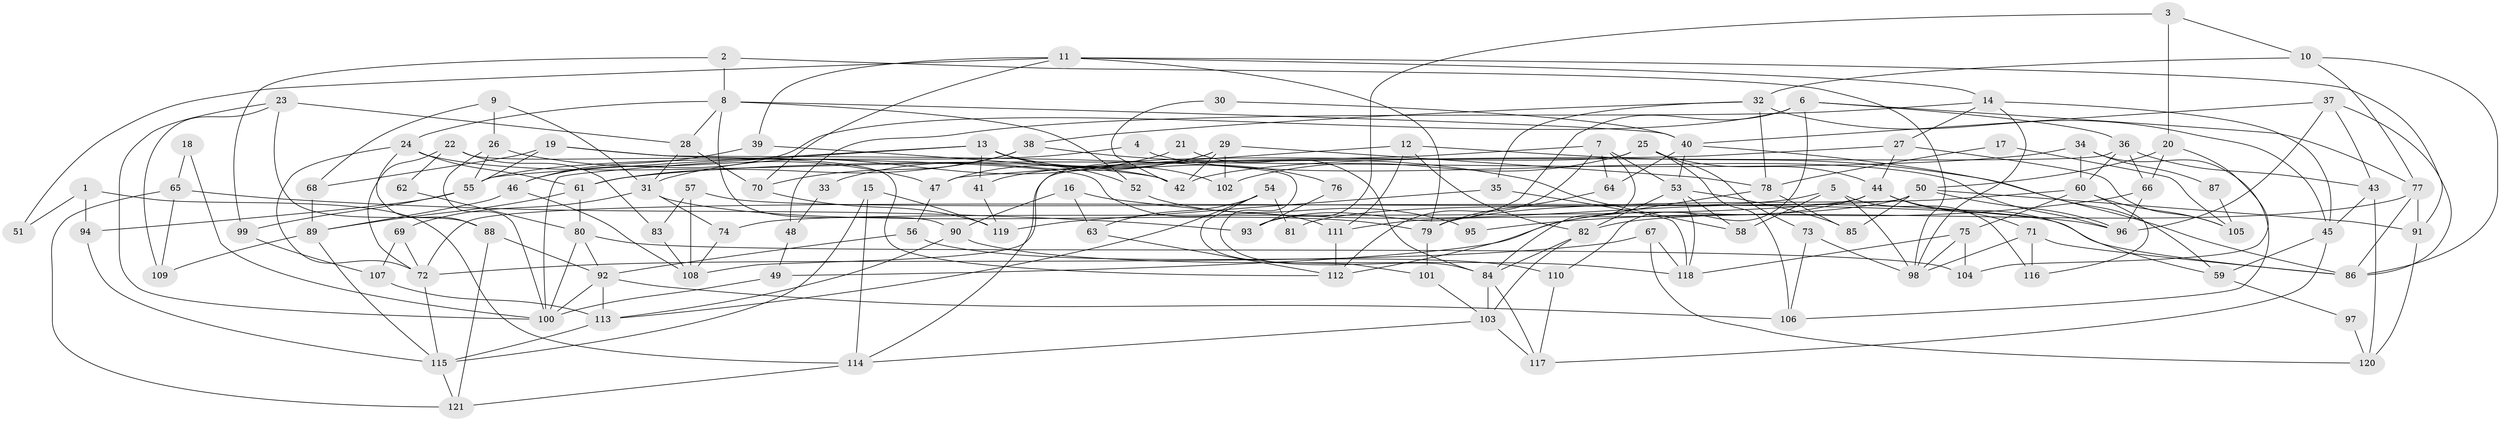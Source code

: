// coarse degree distribution, {3: 0.21176470588235294, 13: 0.011764705882352941, 11: 0.011764705882352941, 6: 0.09411764705882353, 8: 0.023529411764705882, 10: 0.03529411764705882, 5: 0.18823529411764706, 9: 0.011764705882352941, 4: 0.24705882352941178, 7: 0.011764705882352941, 12: 0.011764705882352941, 2: 0.1411764705882353}
// Generated by graph-tools (version 1.1) at 2025/51/03/04/25 22:51:24]
// undirected, 121 vertices, 242 edges
graph export_dot {
  node [color=gray90,style=filled];
  1;
  2;
  3;
  4;
  5;
  6;
  7;
  8;
  9;
  10;
  11;
  12;
  13;
  14;
  15;
  16;
  17;
  18;
  19;
  20;
  21;
  22;
  23;
  24;
  25;
  26;
  27;
  28;
  29;
  30;
  31;
  32;
  33;
  34;
  35;
  36;
  37;
  38;
  39;
  40;
  41;
  42;
  43;
  44;
  45;
  46;
  47;
  48;
  49;
  50;
  51;
  52;
  53;
  54;
  55;
  56;
  57;
  58;
  59;
  60;
  61;
  62;
  63;
  64;
  65;
  66;
  67;
  68;
  69;
  70;
  71;
  72;
  73;
  74;
  75;
  76;
  77;
  78;
  79;
  80;
  81;
  82;
  83;
  84;
  85;
  86;
  87;
  88;
  89;
  90;
  91;
  92;
  93;
  94;
  95;
  96;
  97;
  98;
  99;
  100;
  101;
  102;
  103;
  104;
  105;
  106;
  107;
  108;
  109;
  110;
  111;
  112;
  113;
  114;
  115;
  116;
  117;
  118;
  119;
  120;
  121;
  1 -- 114;
  1 -- 94;
  1 -- 51;
  2 -- 8;
  2 -- 98;
  2 -- 99;
  3 -- 10;
  3 -- 20;
  3 -- 93;
  4 -- 96;
  4 -- 55;
  5 -- 116;
  5 -- 98;
  5 -- 58;
  5 -- 81;
  6 -- 93;
  6 -- 36;
  6 -- 46;
  6 -- 77;
  6 -- 110;
  7 -- 53;
  7 -- 64;
  7 -- 41;
  7 -- 84;
  7 -- 112;
  8 -- 40;
  8 -- 90;
  8 -- 24;
  8 -- 28;
  8 -- 52;
  9 -- 31;
  9 -- 26;
  9 -- 68;
  10 -- 32;
  10 -- 86;
  10 -- 77;
  11 -- 91;
  11 -- 70;
  11 -- 14;
  11 -- 39;
  11 -- 51;
  11 -- 79;
  12 -- 86;
  12 -- 82;
  12 -- 47;
  12 -- 111;
  13 -- 102;
  13 -- 100;
  13 -- 41;
  13 -- 52;
  13 -- 55;
  13 -- 76;
  14 -- 98;
  14 -- 27;
  14 -- 45;
  14 -- 48;
  15 -- 115;
  15 -- 119;
  15 -- 114;
  16 -- 90;
  16 -- 96;
  16 -- 63;
  17 -- 78;
  17 -- 105;
  18 -- 100;
  18 -- 65;
  19 -- 55;
  19 -- 84;
  19 -- 68;
  19 -- 111;
  20 -- 66;
  20 -- 50;
  20 -- 104;
  21 -- 84;
  21 -- 31;
  22 -- 72;
  22 -- 112;
  22 -- 62;
  22 -- 83;
  23 -- 88;
  23 -- 100;
  23 -- 28;
  23 -- 109;
  24 -- 88;
  24 -- 42;
  24 -- 61;
  24 -- 72;
  25 -- 114;
  25 -- 44;
  25 -- 73;
  25 -- 102;
  25 -- 106;
  26 -- 55;
  26 -- 100;
  26 -- 47;
  27 -- 42;
  27 -- 44;
  27 -- 105;
  28 -- 31;
  28 -- 70;
  29 -- 47;
  29 -- 78;
  29 -- 33;
  29 -- 42;
  29 -- 102;
  30 -- 40;
  30 -- 42;
  31 -- 79;
  31 -- 69;
  31 -- 74;
  32 -- 45;
  32 -- 38;
  32 -- 35;
  32 -- 78;
  33 -- 48;
  34 -- 60;
  34 -- 61;
  34 -- 87;
  34 -- 106;
  35 -- 119;
  35 -- 118;
  36 -- 43;
  36 -- 60;
  36 -- 66;
  36 -- 108;
  37 -- 40;
  37 -- 86;
  37 -- 43;
  37 -- 96;
  38 -- 58;
  38 -- 61;
  38 -- 70;
  39 -- 42;
  39 -- 46;
  40 -- 59;
  40 -- 53;
  40 -- 64;
  41 -- 119;
  43 -- 120;
  43 -- 45;
  44 -- 74;
  44 -- 49;
  44 -- 59;
  44 -- 71;
  45 -- 59;
  45 -- 117;
  46 -- 89;
  46 -- 108;
  47 -- 56;
  48 -- 49;
  49 -- 100;
  50 -- 85;
  50 -- 111;
  50 -- 72;
  50 -- 91;
  50 -- 96;
  52 -- 95;
  53 -- 118;
  53 -- 82;
  53 -- 58;
  53 -- 85;
  54 -- 63;
  54 -- 113;
  54 -- 81;
  54 -- 101;
  55 -- 99;
  55 -- 94;
  56 -- 110;
  56 -- 92;
  57 -- 83;
  57 -- 108;
  57 -- 86;
  59 -- 97;
  60 -- 75;
  60 -- 79;
  60 -- 105;
  60 -- 116;
  61 -- 89;
  61 -- 80;
  62 -- 80;
  63 -- 112;
  64 -- 79;
  65 -- 109;
  65 -- 121;
  65 -- 93;
  66 -- 96;
  66 -- 95;
  67 -- 72;
  67 -- 118;
  67 -- 120;
  68 -- 89;
  69 -- 72;
  69 -- 107;
  70 -- 119;
  71 -- 86;
  71 -- 98;
  71 -- 116;
  72 -- 115;
  73 -- 106;
  73 -- 98;
  74 -- 108;
  75 -- 104;
  75 -- 98;
  75 -- 118;
  76 -- 93;
  77 -- 82;
  77 -- 86;
  77 -- 91;
  78 -- 112;
  78 -- 85;
  79 -- 101;
  80 -- 92;
  80 -- 100;
  80 -- 104;
  82 -- 103;
  82 -- 84;
  83 -- 108;
  84 -- 103;
  84 -- 117;
  87 -- 105;
  88 -- 92;
  88 -- 121;
  89 -- 109;
  89 -- 115;
  90 -- 113;
  90 -- 118;
  91 -- 120;
  92 -- 106;
  92 -- 100;
  92 -- 113;
  94 -- 115;
  97 -- 120;
  99 -- 107;
  101 -- 103;
  103 -- 117;
  103 -- 114;
  107 -- 113;
  110 -- 117;
  111 -- 112;
  113 -- 115;
  114 -- 121;
  115 -- 121;
}
